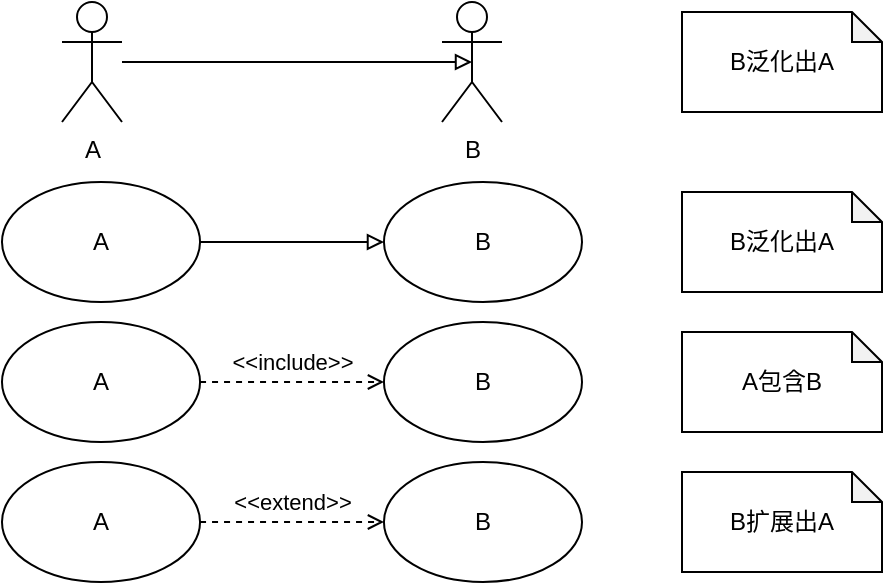 <mxfile version="24.2.5" type="github">
  <diagram id="c_7Az0MSsT-DjJklIdDv" name="第 1 页">
    <mxGraphModel dx="1042" dy="569" grid="1" gridSize="10" guides="1" tooltips="1" connect="1" arrows="1" fold="1" page="1" pageScale="1" pageWidth="827" pageHeight="1169" math="0" shadow="0">
      <root>
        <mxCell id="0" />
        <mxCell id="1" parent="0" />
        <mxCell id="9pTFgvxEbQxywaPCvy6h-10" value="" style="group" parent="1" vertex="1" connectable="0">
          <mxGeometry x="240" y="210" width="290" height="60" as="geometry" />
        </mxCell>
        <mxCell id="9pTFgvxEbQxywaPCvy6h-3" style="edgeStyle=orthogonalEdgeStyle;rounded=0;orthogonalLoop=1;jettySize=auto;html=1;dashed=1;endArrow=open;endFill=0;" parent="9pTFgvxEbQxywaPCvy6h-10" source="9pTFgvxEbQxywaPCvy6h-1" target="9pTFgvxEbQxywaPCvy6h-2" edge="1">
          <mxGeometry relative="1" as="geometry" />
        </mxCell>
        <mxCell id="9pTFgvxEbQxywaPCvy6h-12" value="&amp;lt;&amp;lt;include&amp;gt;&amp;gt;" style="edgeLabel;html=1;align=center;verticalAlign=middle;resizable=0;points=[];" parent="9pTFgvxEbQxywaPCvy6h-3" vertex="1" connectable="0">
          <mxGeometry x="-0.048" y="-1" relative="1" as="geometry">
            <mxPoint x="2" y="-11" as="offset" />
          </mxGeometry>
        </mxCell>
        <mxCell id="9pTFgvxEbQxywaPCvy6h-1" value="A" style="ellipse;whiteSpace=wrap;html=1;" parent="9pTFgvxEbQxywaPCvy6h-10" vertex="1">
          <mxGeometry width="99.024" height="60" as="geometry" />
        </mxCell>
        <mxCell id="9pTFgvxEbQxywaPCvy6h-2" value="B" style="ellipse;whiteSpace=wrap;html=1;" parent="9pTFgvxEbQxywaPCvy6h-10" vertex="1">
          <mxGeometry x="190.976" width="99.024" height="60" as="geometry" />
        </mxCell>
        <mxCell id="9pTFgvxEbQxywaPCvy6h-13" value="" style="group" parent="1" vertex="1" connectable="0">
          <mxGeometry x="240" y="140" width="290" height="60" as="geometry" />
        </mxCell>
        <mxCell id="9pTFgvxEbQxywaPCvy6h-14" style="edgeStyle=orthogonalEdgeStyle;rounded=0;orthogonalLoop=1;jettySize=auto;html=1;endArrow=block;endFill=0;" parent="9pTFgvxEbQxywaPCvy6h-13" source="9pTFgvxEbQxywaPCvy6h-16" target="9pTFgvxEbQxywaPCvy6h-17" edge="1">
          <mxGeometry relative="1" as="geometry" />
        </mxCell>
        <mxCell id="9pTFgvxEbQxywaPCvy6h-16" value="A" style="ellipse;whiteSpace=wrap;html=1;" parent="9pTFgvxEbQxywaPCvy6h-13" vertex="1">
          <mxGeometry width="99.024" height="60" as="geometry" />
        </mxCell>
        <mxCell id="9pTFgvxEbQxywaPCvy6h-17" value="B" style="ellipse;whiteSpace=wrap;html=1;" parent="9pTFgvxEbQxywaPCvy6h-13" vertex="1">
          <mxGeometry x="190.976" width="99.024" height="60" as="geometry" />
        </mxCell>
        <mxCell id="9pTFgvxEbQxywaPCvy6h-18" value="" style="group" parent="1" vertex="1" connectable="0">
          <mxGeometry x="240" y="280" width="290" height="60" as="geometry" />
        </mxCell>
        <mxCell id="9pTFgvxEbQxywaPCvy6h-19" style="edgeStyle=orthogonalEdgeStyle;rounded=0;orthogonalLoop=1;jettySize=auto;html=1;dashed=1;endArrow=open;endFill=0;" parent="9pTFgvxEbQxywaPCvy6h-18" source="9pTFgvxEbQxywaPCvy6h-21" target="9pTFgvxEbQxywaPCvy6h-22" edge="1">
          <mxGeometry relative="1" as="geometry" />
        </mxCell>
        <mxCell id="9pTFgvxEbQxywaPCvy6h-20" value="&amp;lt;&amp;lt;extend&amp;gt;&amp;gt;" style="edgeLabel;html=1;align=center;verticalAlign=middle;resizable=0;points=[];" parent="9pTFgvxEbQxywaPCvy6h-19" vertex="1" connectable="0">
          <mxGeometry x="-0.048" y="-1" relative="1" as="geometry">
            <mxPoint x="2" y="-11" as="offset" />
          </mxGeometry>
        </mxCell>
        <mxCell id="9pTFgvxEbQxywaPCvy6h-21" value="A" style="ellipse;whiteSpace=wrap;html=1;" parent="9pTFgvxEbQxywaPCvy6h-18" vertex="1">
          <mxGeometry width="99.024" height="60" as="geometry" />
        </mxCell>
        <mxCell id="9pTFgvxEbQxywaPCvy6h-22" value="B" style="ellipse;whiteSpace=wrap;html=1;" parent="9pTFgvxEbQxywaPCvy6h-18" vertex="1">
          <mxGeometry x="190.976" width="99.024" height="60" as="geometry" />
        </mxCell>
        <mxCell id="9pTFgvxEbQxywaPCvy6h-25" value="B泛化出A" style="shape=note;whiteSpace=wrap;html=1;backgroundOutline=1;darkOpacity=0.05;size=15;" parent="1" vertex="1">
          <mxGeometry x="580" y="145" width="100" height="50" as="geometry" />
        </mxCell>
        <mxCell id="9pTFgvxEbQxywaPCvy6h-26" value="A包含B" style="shape=note;whiteSpace=wrap;html=1;backgroundOutline=1;darkOpacity=0.05;size=15;" parent="1" vertex="1">
          <mxGeometry x="580" y="215" width="100" height="50" as="geometry" />
        </mxCell>
        <mxCell id="9pTFgvxEbQxywaPCvy6h-27" value="B扩展出A" style="shape=note;whiteSpace=wrap;html=1;backgroundOutline=1;darkOpacity=0.05;size=15;" parent="1" vertex="1">
          <mxGeometry x="580" y="285" width="100" height="50" as="geometry" />
        </mxCell>
        <mxCell id="UkqGD1-11UFB1kY77Bts-1" value="A" style="shape=umlActor;verticalLabelPosition=bottom;verticalAlign=top;html=1;" vertex="1" parent="1">
          <mxGeometry x="270" y="50" width="30" height="60" as="geometry" />
        </mxCell>
        <mxCell id="UkqGD1-11UFB1kY77Bts-2" value="B" style="shape=umlActor;verticalLabelPosition=bottom;verticalAlign=top;html=1;" vertex="1" parent="1">
          <mxGeometry x="460" y="50" width="30" height="60" as="geometry" />
        </mxCell>
        <mxCell id="UkqGD1-11UFB1kY77Bts-3" style="edgeStyle=orthogonalEdgeStyle;rounded=0;orthogonalLoop=1;jettySize=auto;html=1;entryX=0.5;entryY=0.5;entryDx=0;entryDy=0;entryPerimeter=0;endArrow=block;endFill=0;" edge="1" parent="1" source="UkqGD1-11UFB1kY77Bts-1" target="UkqGD1-11UFB1kY77Bts-2">
          <mxGeometry relative="1" as="geometry" />
        </mxCell>
        <mxCell id="UkqGD1-11UFB1kY77Bts-4" value="B泛化出A" style="shape=note;whiteSpace=wrap;html=1;backgroundOutline=1;darkOpacity=0.05;size=15;" vertex="1" parent="1">
          <mxGeometry x="580" y="55" width="100" height="50" as="geometry" />
        </mxCell>
      </root>
    </mxGraphModel>
  </diagram>
</mxfile>
